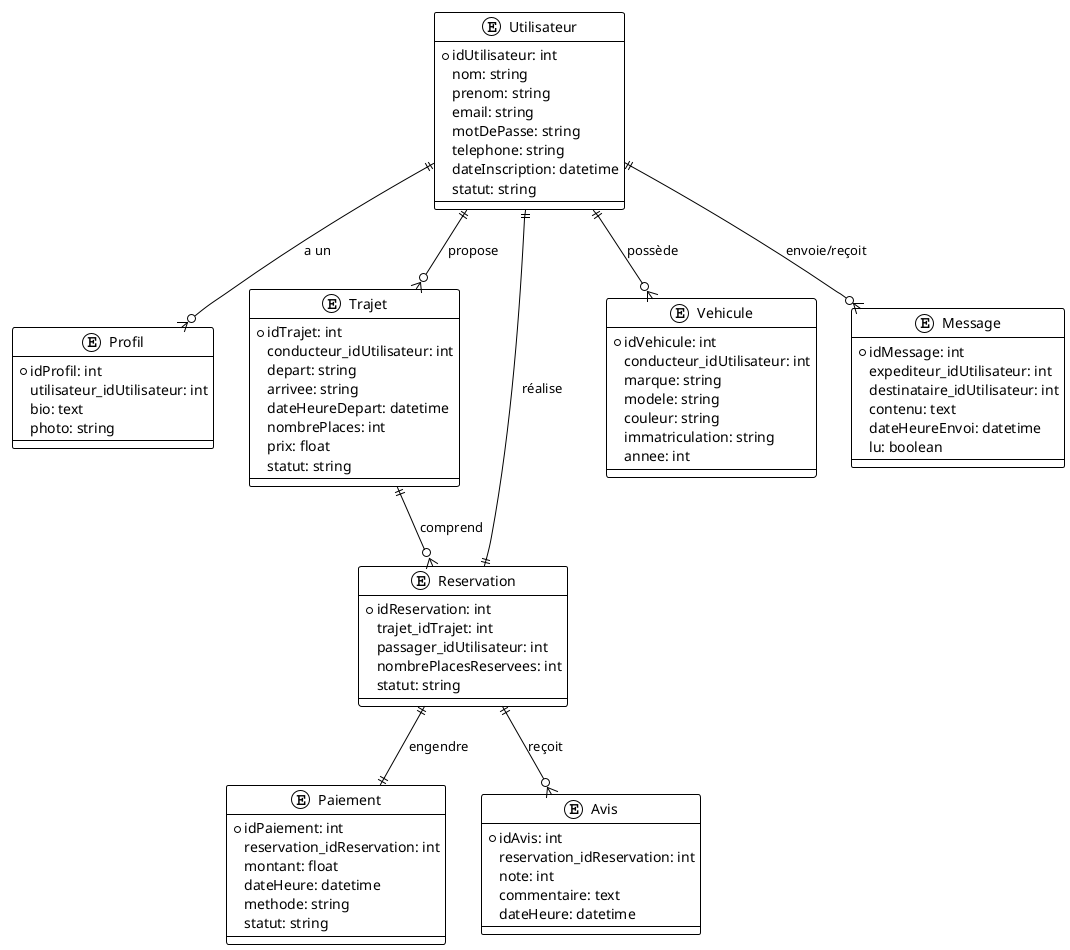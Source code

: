 @startuml
!theme plain

entity "Utilisateur" as Utilisateur {
  + idUtilisateur: int
  nom: string
  prenom: string
  email: string
  motDePasse: string
  telephone: string
  dateInscription: datetime
  statut: string
}

entity "Profil" as Profil {
  + idProfil: int
  utilisateur_idUtilisateur: int
  bio: text
  photo: string
}

entity "Trajet" as Trajet {
  + idTrajet: int
  conducteur_idUtilisateur: int
  depart: string
  arrivee: string
  dateHeureDepart: datetime
  nombrePlaces: int
  prix: float
  statut: string
}

entity "Reservation" as Reservation {
  + idReservation: int
  trajet_idTrajet: int
  passager_idUtilisateur: int
  nombrePlacesReservees: int
  statut: string
}

entity "Vehicule" as Vehicule {
  + idVehicule: int
  conducteur_idUtilisateur: int
  marque: string
  modele: string
  couleur: string
  immatriculation: string
  annee: int
}

entity "Paiement" as Paiement {
  + idPaiement: int
  reservation_idReservation: int
  montant: float
  dateHeure: datetime
  methode: string
  statut: string
}

entity "Avis" as Avis {
  + idAvis: int
  reservation_idReservation: int
  note: int
  commentaire: text
  dateHeure: datetime
}

entity "Message" as Message {
  + idMessage: int
  expediteur_idUtilisateur: int
  destinataire_idUtilisateur: int
  contenu: text
  dateHeureEnvoi: datetime
  lu: boolean
}

Utilisateur ||--o{ Profil : "a un"
Utilisateur ||--o{ Trajet : "propose"
Trajet ||--o{ Reservation : "comprend"
Utilisateur ||--|| Reservation : "réalise"
Utilisateur ||--o{ Vehicule : "possède"
Reservation ||--|| Paiement : "engendre"
Reservation ||--o{ Avis : "reçoit"
Utilisateur ||--o{ Message : "envoie/reçoit"

@enduml